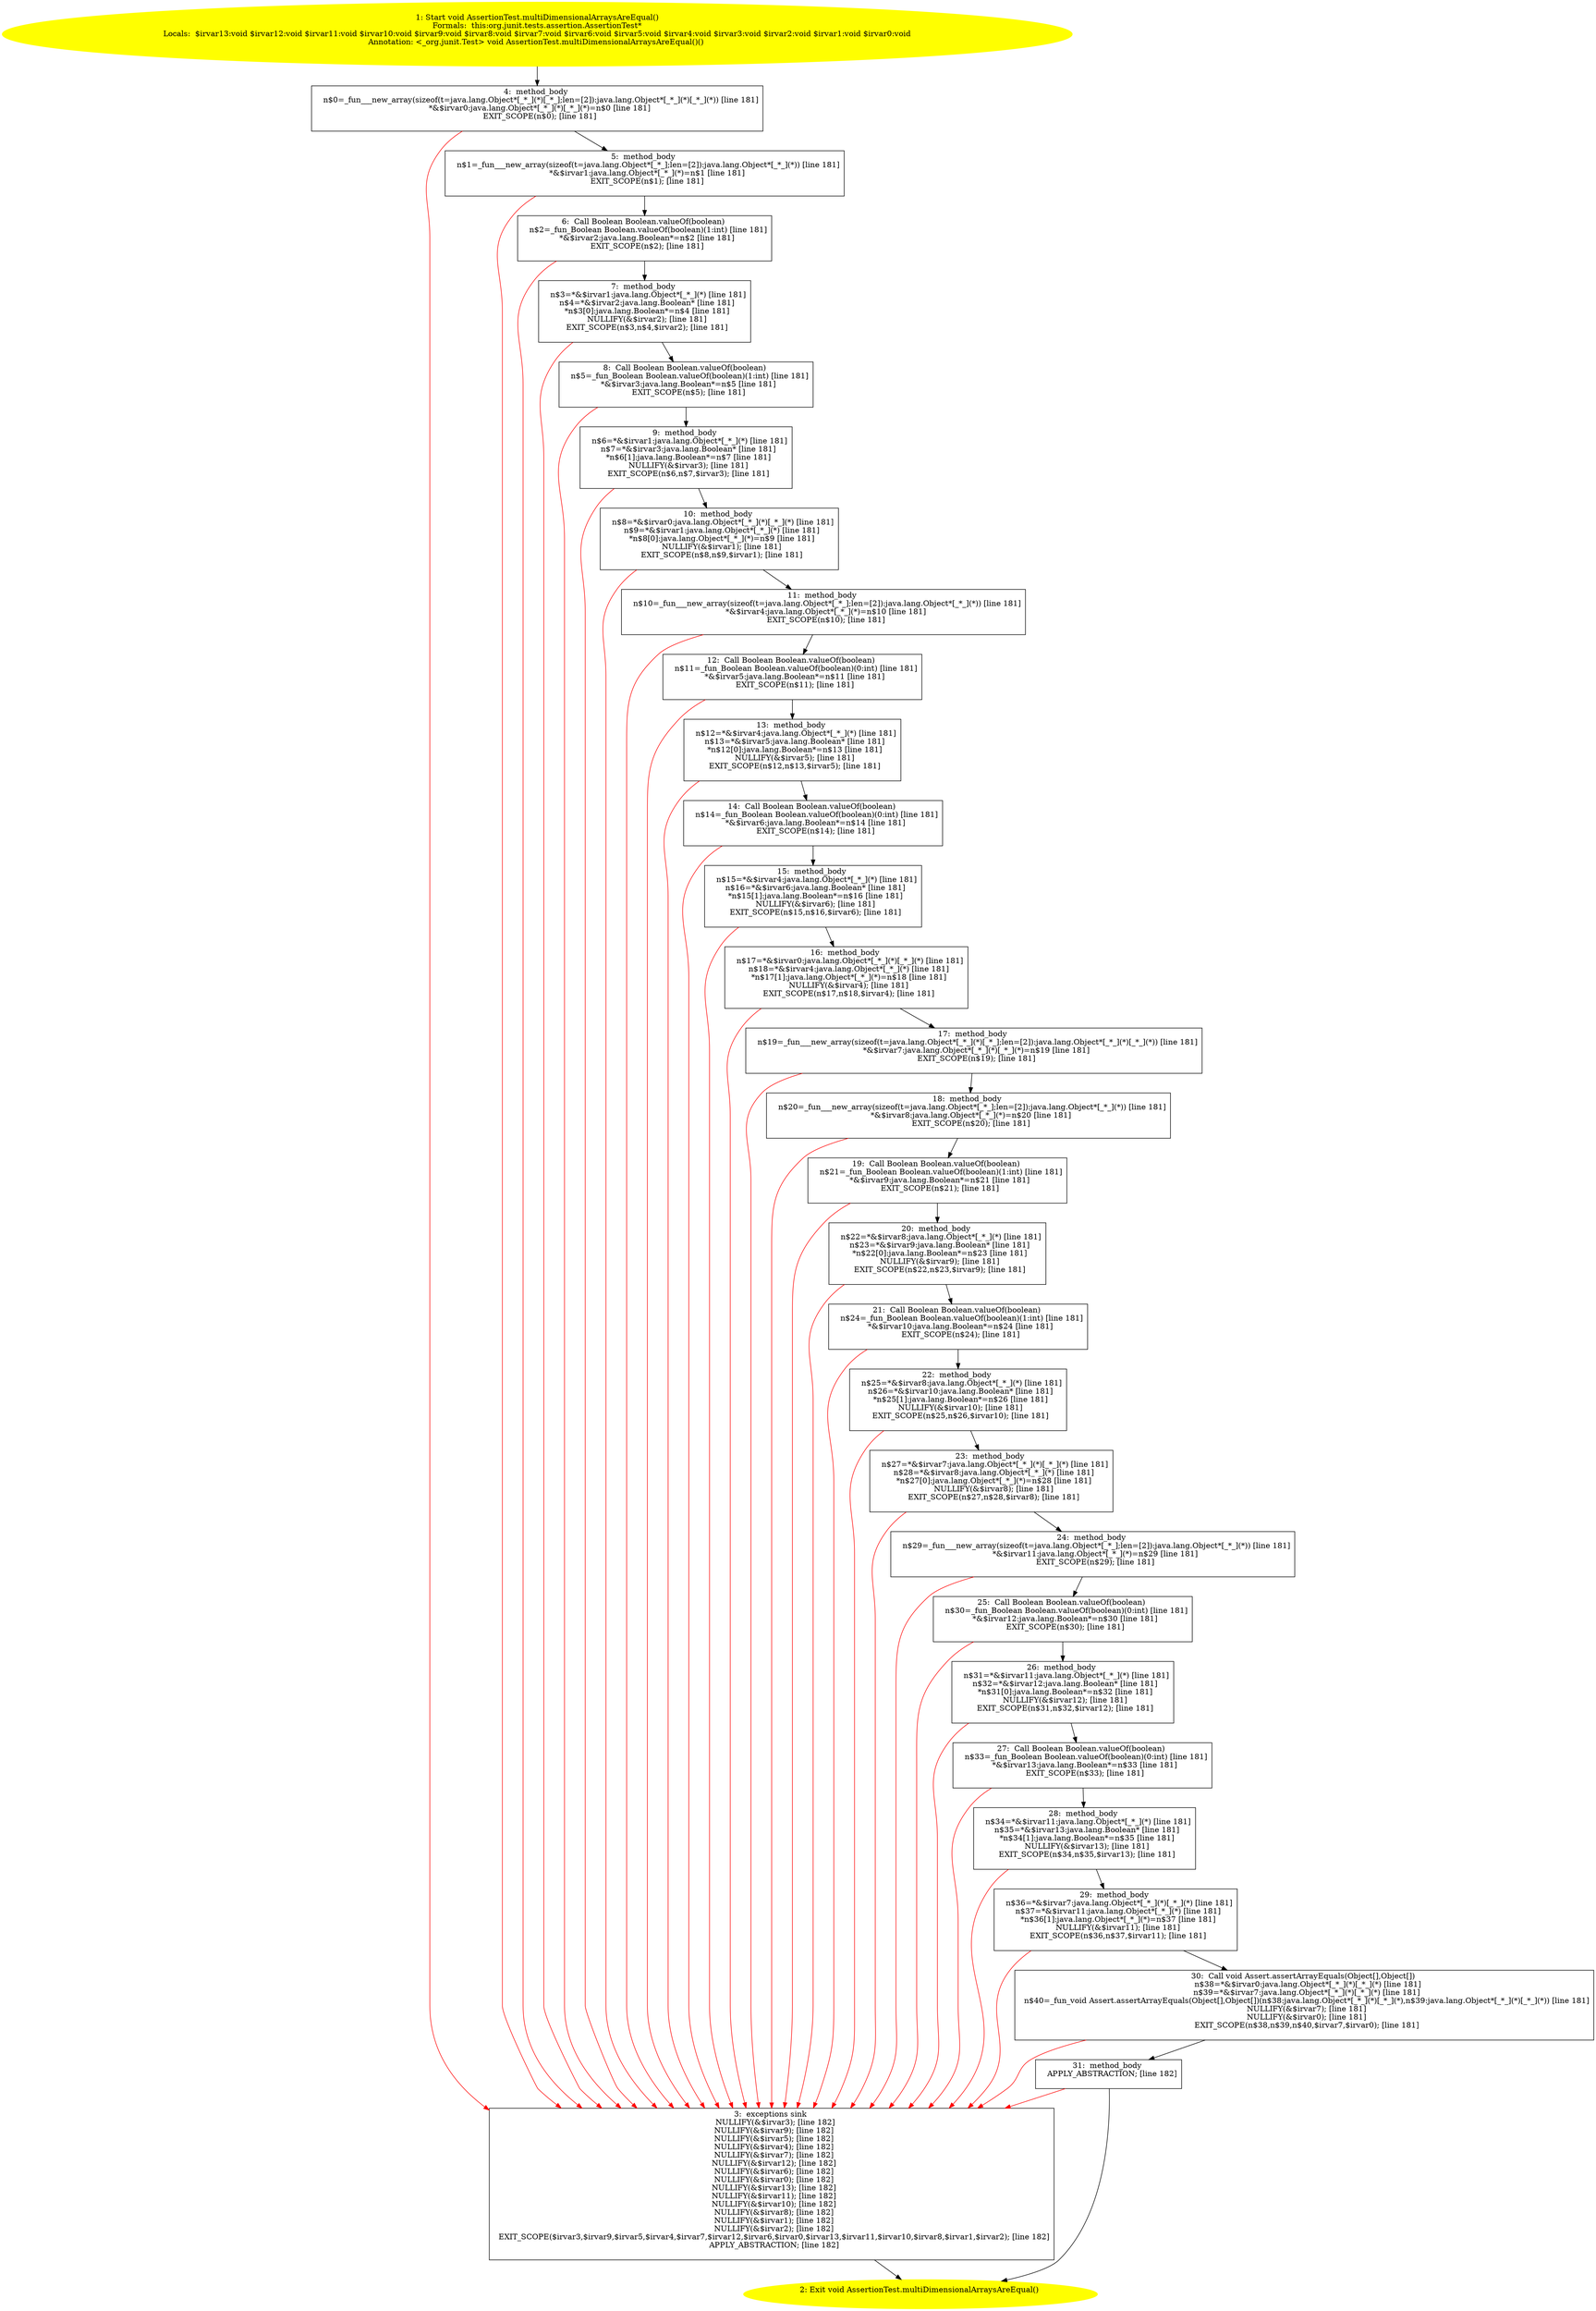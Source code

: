 /* @generated */
digraph cfg {
"org.junit.tests.assertion.AssertionTest.multiDimensionalArraysAreEqual():void.6fd141c9974aa9aa50c97397ccfaa520_1" [label="1: Start void AssertionTest.multiDimensionalArraysAreEqual()\nFormals:  this:org.junit.tests.assertion.AssertionTest*\nLocals:  $irvar13:void $irvar12:void $irvar11:void $irvar10:void $irvar9:void $irvar8:void $irvar7:void $irvar6:void $irvar5:void $irvar4:void $irvar3:void $irvar2:void $irvar1:void $irvar0:void\nAnnotation: <_org.junit.Test> void AssertionTest.multiDimensionalArraysAreEqual()() \n  " color=yellow style=filled]
	

	 "org.junit.tests.assertion.AssertionTest.multiDimensionalArraysAreEqual():void.6fd141c9974aa9aa50c97397ccfaa520_1" -> "org.junit.tests.assertion.AssertionTest.multiDimensionalArraysAreEqual():void.6fd141c9974aa9aa50c97397ccfaa520_4" ;
"org.junit.tests.assertion.AssertionTest.multiDimensionalArraysAreEqual():void.6fd141c9974aa9aa50c97397ccfaa520_2" [label="2: Exit void AssertionTest.multiDimensionalArraysAreEqual() \n  " color=yellow style=filled]
	

"org.junit.tests.assertion.AssertionTest.multiDimensionalArraysAreEqual():void.6fd141c9974aa9aa50c97397ccfaa520_3" [label="3:  exceptions sink \n   NULLIFY(&$irvar3); [line 182]\n  NULLIFY(&$irvar9); [line 182]\n  NULLIFY(&$irvar5); [line 182]\n  NULLIFY(&$irvar4); [line 182]\n  NULLIFY(&$irvar7); [line 182]\n  NULLIFY(&$irvar12); [line 182]\n  NULLIFY(&$irvar6); [line 182]\n  NULLIFY(&$irvar0); [line 182]\n  NULLIFY(&$irvar13); [line 182]\n  NULLIFY(&$irvar11); [line 182]\n  NULLIFY(&$irvar10); [line 182]\n  NULLIFY(&$irvar8); [line 182]\n  NULLIFY(&$irvar1); [line 182]\n  NULLIFY(&$irvar2); [line 182]\n  EXIT_SCOPE($irvar3,$irvar9,$irvar5,$irvar4,$irvar7,$irvar12,$irvar6,$irvar0,$irvar13,$irvar11,$irvar10,$irvar8,$irvar1,$irvar2); [line 182]\n  APPLY_ABSTRACTION; [line 182]\n " shape="box"]
	

	 "org.junit.tests.assertion.AssertionTest.multiDimensionalArraysAreEqual():void.6fd141c9974aa9aa50c97397ccfaa520_3" -> "org.junit.tests.assertion.AssertionTest.multiDimensionalArraysAreEqual():void.6fd141c9974aa9aa50c97397ccfaa520_2" ;
"org.junit.tests.assertion.AssertionTest.multiDimensionalArraysAreEqual():void.6fd141c9974aa9aa50c97397ccfaa520_4" [label="4:  method_body \n   n$0=_fun___new_array(sizeof(t=java.lang.Object*[_*_](*)[_*_];len=[2]):java.lang.Object*[_*_](*)[_*_](*)) [line 181]\n  *&$irvar0:java.lang.Object*[_*_](*)[_*_](*)=n$0 [line 181]\n  EXIT_SCOPE(n$0); [line 181]\n " shape="box"]
	

	 "org.junit.tests.assertion.AssertionTest.multiDimensionalArraysAreEqual():void.6fd141c9974aa9aa50c97397ccfaa520_4" -> "org.junit.tests.assertion.AssertionTest.multiDimensionalArraysAreEqual():void.6fd141c9974aa9aa50c97397ccfaa520_5" ;
	 "org.junit.tests.assertion.AssertionTest.multiDimensionalArraysAreEqual():void.6fd141c9974aa9aa50c97397ccfaa520_4" -> "org.junit.tests.assertion.AssertionTest.multiDimensionalArraysAreEqual():void.6fd141c9974aa9aa50c97397ccfaa520_3" [color="red" ];
"org.junit.tests.assertion.AssertionTest.multiDimensionalArraysAreEqual():void.6fd141c9974aa9aa50c97397ccfaa520_5" [label="5:  method_body \n   n$1=_fun___new_array(sizeof(t=java.lang.Object*[_*_];len=[2]):java.lang.Object*[_*_](*)) [line 181]\n  *&$irvar1:java.lang.Object*[_*_](*)=n$1 [line 181]\n  EXIT_SCOPE(n$1); [line 181]\n " shape="box"]
	

	 "org.junit.tests.assertion.AssertionTest.multiDimensionalArraysAreEqual():void.6fd141c9974aa9aa50c97397ccfaa520_5" -> "org.junit.tests.assertion.AssertionTest.multiDimensionalArraysAreEqual():void.6fd141c9974aa9aa50c97397ccfaa520_6" ;
	 "org.junit.tests.assertion.AssertionTest.multiDimensionalArraysAreEqual():void.6fd141c9974aa9aa50c97397ccfaa520_5" -> "org.junit.tests.assertion.AssertionTest.multiDimensionalArraysAreEqual():void.6fd141c9974aa9aa50c97397ccfaa520_3" [color="red" ];
"org.junit.tests.assertion.AssertionTest.multiDimensionalArraysAreEqual():void.6fd141c9974aa9aa50c97397ccfaa520_6" [label="6:  Call Boolean Boolean.valueOf(boolean) \n   n$2=_fun_Boolean Boolean.valueOf(boolean)(1:int) [line 181]\n  *&$irvar2:java.lang.Boolean*=n$2 [line 181]\n  EXIT_SCOPE(n$2); [line 181]\n " shape="box"]
	

	 "org.junit.tests.assertion.AssertionTest.multiDimensionalArraysAreEqual():void.6fd141c9974aa9aa50c97397ccfaa520_6" -> "org.junit.tests.assertion.AssertionTest.multiDimensionalArraysAreEqual():void.6fd141c9974aa9aa50c97397ccfaa520_7" ;
	 "org.junit.tests.assertion.AssertionTest.multiDimensionalArraysAreEqual():void.6fd141c9974aa9aa50c97397ccfaa520_6" -> "org.junit.tests.assertion.AssertionTest.multiDimensionalArraysAreEqual():void.6fd141c9974aa9aa50c97397ccfaa520_3" [color="red" ];
"org.junit.tests.assertion.AssertionTest.multiDimensionalArraysAreEqual():void.6fd141c9974aa9aa50c97397ccfaa520_7" [label="7:  method_body \n   n$3=*&$irvar1:java.lang.Object*[_*_](*) [line 181]\n  n$4=*&$irvar2:java.lang.Boolean* [line 181]\n  *n$3[0]:java.lang.Boolean*=n$4 [line 181]\n  NULLIFY(&$irvar2); [line 181]\n  EXIT_SCOPE(n$3,n$4,$irvar2); [line 181]\n " shape="box"]
	

	 "org.junit.tests.assertion.AssertionTest.multiDimensionalArraysAreEqual():void.6fd141c9974aa9aa50c97397ccfaa520_7" -> "org.junit.tests.assertion.AssertionTest.multiDimensionalArraysAreEqual():void.6fd141c9974aa9aa50c97397ccfaa520_8" ;
	 "org.junit.tests.assertion.AssertionTest.multiDimensionalArraysAreEqual():void.6fd141c9974aa9aa50c97397ccfaa520_7" -> "org.junit.tests.assertion.AssertionTest.multiDimensionalArraysAreEqual():void.6fd141c9974aa9aa50c97397ccfaa520_3" [color="red" ];
"org.junit.tests.assertion.AssertionTest.multiDimensionalArraysAreEqual():void.6fd141c9974aa9aa50c97397ccfaa520_8" [label="8:  Call Boolean Boolean.valueOf(boolean) \n   n$5=_fun_Boolean Boolean.valueOf(boolean)(1:int) [line 181]\n  *&$irvar3:java.lang.Boolean*=n$5 [line 181]\n  EXIT_SCOPE(n$5); [line 181]\n " shape="box"]
	

	 "org.junit.tests.assertion.AssertionTest.multiDimensionalArraysAreEqual():void.6fd141c9974aa9aa50c97397ccfaa520_8" -> "org.junit.tests.assertion.AssertionTest.multiDimensionalArraysAreEqual():void.6fd141c9974aa9aa50c97397ccfaa520_9" ;
	 "org.junit.tests.assertion.AssertionTest.multiDimensionalArraysAreEqual():void.6fd141c9974aa9aa50c97397ccfaa520_8" -> "org.junit.tests.assertion.AssertionTest.multiDimensionalArraysAreEqual():void.6fd141c9974aa9aa50c97397ccfaa520_3" [color="red" ];
"org.junit.tests.assertion.AssertionTest.multiDimensionalArraysAreEqual():void.6fd141c9974aa9aa50c97397ccfaa520_9" [label="9:  method_body \n   n$6=*&$irvar1:java.lang.Object*[_*_](*) [line 181]\n  n$7=*&$irvar3:java.lang.Boolean* [line 181]\n  *n$6[1]:java.lang.Boolean*=n$7 [line 181]\n  NULLIFY(&$irvar3); [line 181]\n  EXIT_SCOPE(n$6,n$7,$irvar3); [line 181]\n " shape="box"]
	

	 "org.junit.tests.assertion.AssertionTest.multiDimensionalArraysAreEqual():void.6fd141c9974aa9aa50c97397ccfaa520_9" -> "org.junit.tests.assertion.AssertionTest.multiDimensionalArraysAreEqual():void.6fd141c9974aa9aa50c97397ccfaa520_10" ;
	 "org.junit.tests.assertion.AssertionTest.multiDimensionalArraysAreEqual():void.6fd141c9974aa9aa50c97397ccfaa520_9" -> "org.junit.tests.assertion.AssertionTest.multiDimensionalArraysAreEqual():void.6fd141c9974aa9aa50c97397ccfaa520_3" [color="red" ];
"org.junit.tests.assertion.AssertionTest.multiDimensionalArraysAreEqual():void.6fd141c9974aa9aa50c97397ccfaa520_10" [label="10:  method_body \n   n$8=*&$irvar0:java.lang.Object*[_*_](*)[_*_](*) [line 181]\n  n$9=*&$irvar1:java.lang.Object*[_*_](*) [line 181]\n  *n$8[0]:java.lang.Object*[_*_](*)=n$9 [line 181]\n  NULLIFY(&$irvar1); [line 181]\n  EXIT_SCOPE(n$8,n$9,$irvar1); [line 181]\n " shape="box"]
	

	 "org.junit.tests.assertion.AssertionTest.multiDimensionalArraysAreEqual():void.6fd141c9974aa9aa50c97397ccfaa520_10" -> "org.junit.tests.assertion.AssertionTest.multiDimensionalArraysAreEqual():void.6fd141c9974aa9aa50c97397ccfaa520_11" ;
	 "org.junit.tests.assertion.AssertionTest.multiDimensionalArraysAreEqual():void.6fd141c9974aa9aa50c97397ccfaa520_10" -> "org.junit.tests.assertion.AssertionTest.multiDimensionalArraysAreEqual():void.6fd141c9974aa9aa50c97397ccfaa520_3" [color="red" ];
"org.junit.tests.assertion.AssertionTest.multiDimensionalArraysAreEqual():void.6fd141c9974aa9aa50c97397ccfaa520_11" [label="11:  method_body \n   n$10=_fun___new_array(sizeof(t=java.lang.Object*[_*_];len=[2]):java.lang.Object*[_*_](*)) [line 181]\n  *&$irvar4:java.lang.Object*[_*_](*)=n$10 [line 181]\n  EXIT_SCOPE(n$10); [line 181]\n " shape="box"]
	

	 "org.junit.tests.assertion.AssertionTest.multiDimensionalArraysAreEqual():void.6fd141c9974aa9aa50c97397ccfaa520_11" -> "org.junit.tests.assertion.AssertionTest.multiDimensionalArraysAreEqual():void.6fd141c9974aa9aa50c97397ccfaa520_12" ;
	 "org.junit.tests.assertion.AssertionTest.multiDimensionalArraysAreEqual():void.6fd141c9974aa9aa50c97397ccfaa520_11" -> "org.junit.tests.assertion.AssertionTest.multiDimensionalArraysAreEqual():void.6fd141c9974aa9aa50c97397ccfaa520_3" [color="red" ];
"org.junit.tests.assertion.AssertionTest.multiDimensionalArraysAreEqual():void.6fd141c9974aa9aa50c97397ccfaa520_12" [label="12:  Call Boolean Boolean.valueOf(boolean) \n   n$11=_fun_Boolean Boolean.valueOf(boolean)(0:int) [line 181]\n  *&$irvar5:java.lang.Boolean*=n$11 [line 181]\n  EXIT_SCOPE(n$11); [line 181]\n " shape="box"]
	

	 "org.junit.tests.assertion.AssertionTest.multiDimensionalArraysAreEqual():void.6fd141c9974aa9aa50c97397ccfaa520_12" -> "org.junit.tests.assertion.AssertionTest.multiDimensionalArraysAreEqual():void.6fd141c9974aa9aa50c97397ccfaa520_13" ;
	 "org.junit.tests.assertion.AssertionTest.multiDimensionalArraysAreEqual():void.6fd141c9974aa9aa50c97397ccfaa520_12" -> "org.junit.tests.assertion.AssertionTest.multiDimensionalArraysAreEqual():void.6fd141c9974aa9aa50c97397ccfaa520_3" [color="red" ];
"org.junit.tests.assertion.AssertionTest.multiDimensionalArraysAreEqual():void.6fd141c9974aa9aa50c97397ccfaa520_13" [label="13:  method_body \n   n$12=*&$irvar4:java.lang.Object*[_*_](*) [line 181]\n  n$13=*&$irvar5:java.lang.Boolean* [line 181]\n  *n$12[0]:java.lang.Boolean*=n$13 [line 181]\n  NULLIFY(&$irvar5); [line 181]\n  EXIT_SCOPE(n$12,n$13,$irvar5); [line 181]\n " shape="box"]
	

	 "org.junit.tests.assertion.AssertionTest.multiDimensionalArraysAreEqual():void.6fd141c9974aa9aa50c97397ccfaa520_13" -> "org.junit.tests.assertion.AssertionTest.multiDimensionalArraysAreEqual():void.6fd141c9974aa9aa50c97397ccfaa520_14" ;
	 "org.junit.tests.assertion.AssertionTest.multiDimensionalArraysAreEqual():void.6fd141c9974aa9aa50c97397ccfaa520_13" -> "org.junit.tests.assertion.AssertionTest.multiDimensionalArraysAreEqual():void.6fd141c9974aa9aa50c97397ccfaa520_3" [color="red" ];
"org.junit.tests.assertion.AssertionTest.multiDimensionalArraysAreEqual():void.6fd141c9974aa9aa50c97397ccfaa520_14" [label="14:  Call Boolean Boolean.valueOf(boolean) \n   n$14=_fun_Boolean Boolean.valueOf(boolean)(0:int) [line 181]\n  *&$irvar6:java.lang.Boolean*=n$14 [line 181]\n  EXIT_SCOPE(n$14); [line 181]\n " shape="box"]
	

	 "org.junit.tests.assertion.AssertionTest.multiDimensionalArraysAreEqual():void.6fd141c9974aa9aa50c97397ccfaa520_14" -> "org.junit.tests.assertion.AssertionTest.multiDimensionalArraysAreEqual():void.6fd141c9974aa9aa50c97397ccfaa520_15" ;
	 "org.junit.tests.assertion.AssertionTest.multiDimensionalArraysAreEqual():void.6fd141c9974aa9aa50c97397ccfaa520_14" -> "org.junit.tests.assertion.AssertionTest.multiDimensionalArraysAreEqual():void.6fd141c9974aa9aa50c97397ccfaa520_3" [color="red" ];
"org.junit.tests.assertion.AssertionTest.multiDimensionalArraysAreEqual():void.6fd141c9974aa9aa50c97397ccfaa520_15" [label="15:  method_body \n   n$15=*&$irvar4:java.lang.Object*[_*_](*) [line 181]\n  n$16=*&$irvar6:java.lang.Boolean* [line 181]\n  *n$15[1]:java.lang.Boolean*=n$16 [line 181]\n  NULLIFY(&$irvar6); [line 181]\n  EXIT_SCOPE(n$15,n$16,$irvar6); [line 181]\n " shape="box"]
	

	 "org.junit.tests.assertion.AssertionTest.multiDimensionalArraysAreEqual():void.6fd141c9974aa9aa50c97397ccfaa520_15" -> "org.junit.tests.assertion.AssertionTest.multiDimensionalArraysAreEqual():void.6fd141c9974aa9aa50c97397ccfaa520_16" ;
	 "org.junit.tests.assertion.AssertionTest.multiDimensionalArraysAreEqual():void.6fd141c9974aa9aa50c97397ccfaa520_15" -> "org.junit.tests.assertion.AssertionTest.multiDimensionalArraysAreEqual():void.6fd141c9974aa9aa50c97397ccfaa520_3" [color="red" ];
"org.junit.tests.assertion.AssertionTest.multiDimensionalArraysAreEqual():void.6fd141c9974aa9aa50c97397ccfaa520_16" [label="16:  method_body \n   n$17=*&$irvar0:java.lang.Object*[_*_](*)[_*_](*) [line 181]\n  n$18=*&$irvar4:java.lang.Object*[_*_](*) [line 181]\n  *n$17[1]:java.lang.Object*[_*_](*)=n$18 [line 181]\n  NULLIFY(&$irvar4); [line 181]\n  EXIT_SCOPE(n$17,n$18,$irvar4); [line 181]\n " shape="box"]
	

	 "org.junit.tests.assertion.AssertionTest.multiDimensionalArraysAreEqual():void.6fd141c9974aa9aa50c97397ccfaa520_16" -> "org.junit.tests.assertion.AssertionTest.multiDimensionalArraysAreEqual():void.6fd141c9974aa9aa50c97397ccfaa520_17" ;
	 "org.junit.tests.assertion.AssertionTest.multiDimensionalArraysAreEqual():void.6fd141c9974aa9aa50c97397ccfaa520_16" -> "org.junit.tests.assertion.AssertionTest.multiDimensionalArraysAreEqual():void.6fd141c9974aa9aa50c97397ccfaa520_3" [color="red" ];
"org.junit.tests.assertion.AssertionTest.multiDimensionalArraysAreEqual():void.6fd141c9974aa9aa50c97397ccfaa520_17" [label="17:  method_body \n   n$19=_fun___new_array(sizeof(t=java.lang.Object*[_*_](*)[_*_];len=[2]):java.lang.Object*[_*_](*)[_*_](*)) [line 181]\n  *&$irvar7:java.lang.Object*[_*_](*)[_*_](*)=n$19 [line 181]\n  EXIT_SCOPE(n$19); [line 181]\n " shape="box"]
	

	 "org.junit.tests.assertion.AssertionTest.multiDimensionalArraysAreEqual():void.6fd141c9974aa9aa50c97397ccfaa520_17" -> "org.junit.tests.assertion.AssertionTest.multiDimensionalArraysAreEqual():void.6fd141c9974aa9aa50c97397ccfaa520_18" ;
	 "org.junit.tests.assertion.AssertionTest.multiDimensionalArraysAreEqual():void.6fd141c9974aa9aa50c97397ccfaa520_17" -> "org.junit.tests.assertion.AssertionTest.multiDimensionalArraysAreEqual():void.6fd141c9974aa9aa50c97397ccfaa520_3" [color="red" ];
"org.junit.tests.assertion.AssertionTest.multiDimensionalArraysAreEqual():void.6fd141c9974aa9aa50c97397ccfaa520_18" [label="18:  method_body \n   n$20=_fun___new_array(sizeof(t=java.lang.Object*[_*_];len=[2]):java.lang.Object*[_*_](*)) [line 181]\n  *&$irvar8:java.lang.Object*[_*_](*)=n$20 [line 181]\n  EXIT_SCOPE(n$20); [line 181]\n " shape="box"]
	

	 "org.junit.tests.assertion.AssertionTest.multiDimensionalArraysAreEqual():void.6fd141c9974aa9aa50c97397ccfaa520_18" -> "org.junit.tests.assertion.AssertionTest.multiDimensionalArraysAreEqual():void.6fd141c9974aa9aa50c97397ccfaa520_19" ;
	 "org.junit.tests.assertion.AssertionTest.multiDimensionalArraysAreEqual():void.6fd141c9974aa9aa50c97397ccfaa520_18" -> "org.junit.tests.assertion.AssertionTest.multiDimensionalArraysAreEqual():void.6fd141c9974aa9aa50c97397ccfaa520_3" [color="red" ];
"org.junit.tests.assertion.AssertionTest.multiDimensionalArraysAreEqual():void.6fd141c9974aa9aa50c97397ccfaa520_19" [label="19:  Call Boolean Boolean.valueOf(boolean) \n   n$21=_fun_Boolean Boolean.valueOf(boolean)(1:int) [line 181]\n  *&$irvar9:java.lang.Boolean*=n$21 [line 181]\n  EXIT_SCOPE(n$21); [line 181]\n " shape="box"]
	

	 "org.junit.tests.assertion.AssertionTest.multiDimensionalArraysAreEqual():void.6fd141c9974aa9aa50c97397ccfaa520_19" -> "org.junit.tests.assertion.AssertionTest.multiDimensionalArraysAreEqual():void.6fd141c9974aa9aa50c97397ccfaa520_20" ;
	 "org.junit.tests.assertion.AssertionTest.multiDimensionalArraysAreEqual():void.6fd141c9974aa9aa50c97397ccfaa520_19" -> "org.junit.tests.assertion.AssertionTest.multiDimensionalArraysAreEqual():void.6fd141c9974aa9aa50c97397ccfaa520_3" [color="red" ];
"org.junit.tests.assertion.AssertionTest.multiDimensionalArraysAreEqual():void.6fd141c9974aa9aa50c97397ccfaa520_20" [label="20:  method_body \n   n$22=*&$irvar8:java.lang.Object*[_*_](*) [line 181]\n  n$23=*&$irvar9:java.lang.Boolean* [line 181]\n  *n$22[0]:java.lang.Boolean*=n$23 [line 181]\n  NULLIFY(&$irvar9); [line 181]\n  EXIT_SCOPE(n$22,n$23,$irvar9); [line 181]\n " shape="box"]
	

	 "org.junit.tests.assertion.AssertionTest.multiDimensionalArraysAreEqual():void.6fd141c9974aa9aa50c97397ccfaa520_20" -> "org.junit.tests.assertion.AssertionTest.multiDimensionalArraysAreEqual():void.6fd141c9974aa9aa50c97397ccfaa520_21" ;
	 "org.junit.tests.assertion.AssertionTest.multiDimensionalArraysAreEqual():void.6fd141c9974aa9aa50c97397ccfaa520_20" -> "org.junit.tests.assertion.AssertionTest.multiDimensionalArraysAreEqual():void.6fd141c9974aa9aa50c97397ccfaa520_3" [color="red" ];
"org.junit.tests.assertion.AssertionTest.multiDimensionalArraysAreEqual():void.6fd141c9974aa9aa50c97397ccfaa520_21" [label="21:  Call Boolean Boolean.valueOf(boolean) \n   n$24=_fun_Boolean Boolean.valueOf(boolean)(1:int) [line 181]\n  *&$irvar10:java.lang.Boolean*=n$24 [line 181]\n  EXIT_SCOPE(n$24); [line 181]\n " shape="box"]
	

	 "org.junit.tests.assertion.AssertionTest.multiDimensionalArraysAreEqual():void.6fd141c9974aa9aa50c97397ccfaa520_21" -> "org.junit.tests.assertion.AssertionTest.multiDimensionalArraysAreEqual():void.6fd141c9974aa9aa50c97397ccfaa520_22" ;
	 "org.junit.tests.assertion.AssertionTest.multiDimensionalArraysAreEqual():void.6fd141c9974aa9aa50c97397ccfaa520_21" -> "org.junit.tests.assertion.AssertionTest.multiDimensionalArraysAreEqual():void.6fd141c9974aa9aa50c97397ccfaa520_3" [color="red" ];
"org.junit.tests.assertion.AssertionTest.multiDimensionalArraysAreEqual():void.6fd141c9974aa9aa50c97397ccfaa520_22" [label="22:  method_body \n   n$25=*&$irvar8:java.lang.Object*[_*_](*) [line 181]\n  n$26=*&$irvar10:java.lang.Boolean* [line 181]\n  *n$25[1]:java.lang.Boolean*=n$26 [line 181]\n  NULLIFY(&$irvar10); [line 181]\n  EXIT_SCOPE(n$25,n$26,$irvar10); [line 181]\n " shape="box"]
	

	 "org.junit.tests.assertion.AssertionTest.multiDimensionalArraysAreEqual():void.6fd141c9974aa9aa50c97397ccfaa520_22" -> "org.junit.tests.assertion.AssertionTest.multiDimensionalArraysAreEqual():void.6fd141c9974aa9aa50c97397ccfaa520_23" ;
	 "org.junit.tests.assertion.AssertionTest.multiDimensionalArraysAreEqual():void.6fd141c9974aa9aa50c97397ccfaa520_22" -> "org.junit.tests.assertion.AssertionTest.multiDimensionalArraysAreEqual():void.6fd141c9974aa9aa50c97397ccfaa520_3" [color="red" ];
"org.junit.tests.assertion.AssertionTest.multiDimensionalArraysAreEqual():void.6fd141c9974aa9aa50c97397ccfaa520_23" [label="23:  method_body \n   n$27=*&$irvar7:java.lang.Object*[_*_](*)[_*_](*) [line 181]\n  n$28=*&$irvar8:java.lang.Object*[_*_](*) [line 181]\n  *n$27[0]:java.lang.Object*[_*_](*)=n$28 [line 181]\n  NULLIFY(&$irvar8); [line 181]\n  EXIT_SCOPE(n$27,n$28,$irvar8); [line 181]\n " shape="box"]
	

	 "org.junit.tests.assertion.AssertionTest.multiDimensionalArraysAreEqual():void.6fd141c9974aa9aa50c97397ccfaa520_23" -> "org.junit.tests.assertion.AssertionTest.multiDimensionalArraysAreEqual():void.6fd141c9974aa9aa50c97397ccfaa520_24" ;
	 "org.junit.tests.assertion.AssertionTest.multiDimensionalArraysAreEqual():void.6fd141c9974aa9aa50c97397ccfaa520_23" -> "org.junit.tests.assertion.AssertionTest.multiDimensionalArraysAreEqual():void.6fd141c9974aa9aa50c97397ccfaa520_3" [color="red" ];
"org.junit.tests.assertion.AssertionTest.multiDimensionalArraysAreEqual():void.6fd141c9974aa9aa50c97397ccfaa520_24" [label="24:  method_body \n   n$29=_fun___new_array(sizeof(t=java.lang.Object*[_*_];len=[2]):java.lang.Object*[_*_](*)) [line 181]\n  *&$irvar11:java.lang.Object*[_*_](*)=n$29 [line 181]\n  EXIT_SCOPE(n$29); [line 181]\n " shape="box"]
	

	 "org.junit.tests.assertion.AssertionTest.multiDimensionalArraysAreEqual():void.6fd141c9974aa9aa50c97397ccfaa520_24" -> "org.junit.tests.assertion.AssertionTest.multiDimensionalArraysAreEqual():void.6fd141c9974aa9aa50c97397ccfaa520_25" ;
	 "org.junit.tests.assertion.AssertionTest.multiDimensionalArraysAreEqual():void.6fd141c9974aa9aa50c97397ccfaa520_24" -> "org.junit.tests.assertion.AssertionTest.multiDimensionalArraysAreEqual():void.6fd141c9974aa9aa50c97397ccfaa520_3" [color="red" ];
"org.junit.tests.assertion.AssertionTest.multiDimensionalArraysAreEqual():void.6fd141c9974aa9aa50c97397ccfaa520_25" [label="25:  Call Boolean Boolean.valueOf(boolean) \n   n$30=_fun_Boolean Boolean.valueOf(boolean)(0:int) [line 181]\n  *&$irvar12:java.lang.Boolean*=n$30 [line 181]\n  EXIT_SCOPE(n$30); [line 181]\n " shape="box"]
	

	 "org.junit.tests.assertion.AssertionTest.multiDimensionalArraysAreEqual():void.6fd141c9974aa9aa50c97397ccfaa520_25" -> "org.junit.tests.assertion.AssertionTest.multiDimensionalArraysAreEqual():void.6fd141c9974aa9aa50c97397ccfaa520_26" ;
	 "org.junit.tests.assertion.AssertionTest.multiDimensionalArraysAreEqual():void.6fd141c9974aa9aa50c97397ccfaa520_25" -> "org.junit.tests.assertion.AssertionTest.multiDimensionalArraysAreEqual():void.6fd141c9974aa9aa50c97397ccfaa520_3" [color="red" ];
"org.junit.tests.assertion.AssertionTest.multiDimensionalArraysAreEqual():void.6fd141c9974aa9aa50c97397ccfaa520_26" [label="26:  method_body \n   n$31=*&$irvar11:java.lang.Object*[_*_](*) [line 181]\n  n$32=*&$irvar12:java.lang.Boolean* [line 181]\n  *n$31[0]:java.lang.Boolean*=n$32 [line 181]\n  NULLIFY(&$irvar12); [line 181]\n  EXIT_SCOPE(n$31,n$32,$irvar12); [line 181]\n " shape="box"]
	

	 "org.junit.tests.assertion.AssertionTest.multiDimensionalArraysAreEqual():void.6fd141c9974aa9aa50c97397ccfaa520_26" -> "org.junit.tests.assertion.AssertionTest.multiDimensionalArraysAreEqual():void.6fd141c9974aa9aa50c97397ccfaa520_27" ;
	 "org.junit.tests.assertion.AssertionTest.multiDimensionalArraysAreEqual():void.6fd141c9974aa9aa50c97397ccfaa520_26" -> "org.junit.tests.assertion.AssertionTest.multiDimensionalArraysAreEqual():void.6fd141c9974aa9aa50c97397ccfaa520_3" [color="red" ];
"org.junit.tests.assertion.AssertionTest.multiDimensionalArraysAreEqual():void.6fd141c9974aa9aa50c97397ccfaa520_27" [label="27:  Call Boolean Boolean.valueOf(boolean) \n   n$33=_fun_Boolean Boolean.valueOf(boolean)(0:int) [line 181]\n  *&$irvar13:java.lang.Boolean*=n$33 [line 181]\n  EXIT_SCOPE(n$33); [line 181]\n " shape="box"]
	

	 "org.junit.tests.assertion.AssertionTest.multiDimensionalArraysAreEqual():void.6fd141c9974aa9aa50c97397ccfaa520_27" -> "org.junit.tests.assertion.AssertionTest.multiDimensionalArraysAreEqual():void.6fd141c9974aa9aa50c97397ccfaa520_28" ;
	 "org.junit.tests.assertion.AssertionTest.multiDimensionalArraysAreEqual():void.6fd141c9974aa9aa50c97397ccfaa520_27" -> "org.junit.tests.assertion.AssertionTest.multiDimensionalArraysAreEqual():void.6fd141c9974aa9aa50c97397ccfaa520_3" [color="red" ];
"org.junit.tests.assertion.AssertionTest.multiDimensionalArraysAreEqual():void.6fd141c9974aa9aa50c97397ccfaa520_28" [label="28:  method_body \n   n$34=*&$irvar11:java.lang.Object*[_*_](*) [line 181]\n  n$35=*&$irvar13:java.lang.Boolean* [line 181]\n  *n$34[1]:java.lang.Boolean*=n$35 [line 181]\n  NULLIFY(&$irvar13); [line 181]\n  EXIT_SCOPE(n$34,n$35,$irvar13); [line 181]\n " shape="box"]
	

	 "org.junit.tests.assertion.AssertionTest.multiDimensionalArraysAreEqual():void.6fd141c9974aa9aa50c97397ccfaa520_28" -> "org.junit.tests.assertion.AssertionTest.multiDimensionalArraysAreEqual():void.6fd141c9974aa9aa50c97397ccfaa520_29" ;
	 "org.junit.tests.assertion.AssertionTest.multiDimensionalArraysAreEqual():void.6fd141c9974aa9aa50c97397ccfaa520_28" -> "org.junit.tests.assertion.AssertionTest.multiDimensionalArraysAreEqual():void.6fd141c9974aa9aa50c97397ccfaa520_3" [color="red" ];
"org.junit.tests.assertion.AssertionTest.multiDimensionalArraysAreEqual():void.6fd141c9974aa9aa50c97397ccfaa520_29" [label="29:  method_body \n   n$36=*&$irvar7:java.lang.Object*[_*_](*)[_*_](*) [line 181]\n  n$37=*&$irvar11:java.lang.Object*[_*_](*) [line 181]\n  *n$36[1]:java.lang.Object*[_*_](*)=n$37 [line 181]\n  NULLIFY(&$irvar11); [line 181]\n  EXIT_SCOPE(n$36,n$37,$irvar11); [line 181]\n " shape="box"]
	

	 "org.junit.tests.assertion.AssertionTest.multiDimensionalArraysAreEqual():void.6fd141c9974aa9aa50c97397ccfaa520_29" -> "org.junit.tests.assertion.AssertionTest.multiDimensionalArraysAreEqual():void.6fd141c9974aa9aa50c97397ccfaa520_30" ;
	 "org.junit.tests.assertion.AssertionTest.multiDimensionalArraysAreEqual():void.6fd141c9974aa9aa50c97397ccfaa520_29" -> "org.junit.tests.assertion.AssertionTest.multiDimensionalArraysAreEqual():void.6fd141c9974aa9aa50c97397ccfaa520_3" [color="red" ];
"org.junit.tests.assertion.AssertionTest.multiDimensionalArraysAreEqual():void.6fd141c9974aa9aa50c97397ccfaa520_30" [label="30:  Call void Assert.assertArrayEquals(Object[],Object[]) \n   n$38=*&$irvar0:java.lang.Object*[_*_](*)[_*_](*) [line 181]\n  n$39=*&$irvar7:java.lang.Object*[_*_](*)[_*_](*) [line 181]\n  n$40=_fun_void Assert.assertArrayEquals(Object[],Object[])(n$38:java.lang.Object*[_*_](*)[_*_](*),n$39:java.lang.Object*[_*_](*)[_*_](*)) [line 181]\n  NULLIFY(&$irvar7); [line 181]\n  NULLIFY(&$irvar0); [line 181]\n  EXIT_SCOPE(n$38,n$39,n$40,$irvar7,$irvar0); [line 181]\n " shape="box"]
	

	 "org.junit.tests.assertion.AssertionTest.multiDimensionalArraysAreEqual():void.6fd141c9974aa9aa50c97397ccfaa520_30" -> "org.junit.tests.assertion.AssertionTest.multiDimensionalArraysAreEqual():void.6fd141c9974aa9aa50c97397ccfaa520_31" ;
	 "org.junit.tests.assertion.AssertionTest.multiDimensionalArraysAreEqual():void.6fd141c9974aa9aa50c97397ccfaa520_30" -> "org.junit.tests.assertion.AssertionTest.multiDimensionalArraysAreEqual():void.6fd141c9974aa9aa50c97397ccfaa520_3" [color="red" ];
"org.junit.tests.assertion.AssertionTest.multiDimensionalArraysAreEqual():void.6fd141c9974aa9aa50c97397ccfaa520_31" [label="31:  method_body \n   APPLY_ABSTRACTION; [line 182]\n " shape="box"]
	

	 "org.junit.tests.assertion.AssertionTest.multiDimensionalArraysAreEqual():void.6fd141c9974aa9aa50c97397ccfaa520_31" -> "org.junit.tests.assertion.AssertionTest.multiDimensionalArraysAreEqual():void.6fd141c9974aa9aa50c97397ccfaa520_2" ;
	 "org.junit.tests.assertion.AssertionTest.multiDimensionalArraysAreEqual():void.6fd141c9974aa9aa50c97397ccfaa520_31" -> "org.junit.tests.assertion.AssertionTest.multiDimensionalArraysAreEqual():void.6fd141c9974aa9aa50c97397ccfaa520_3" [color="red" ];
}

